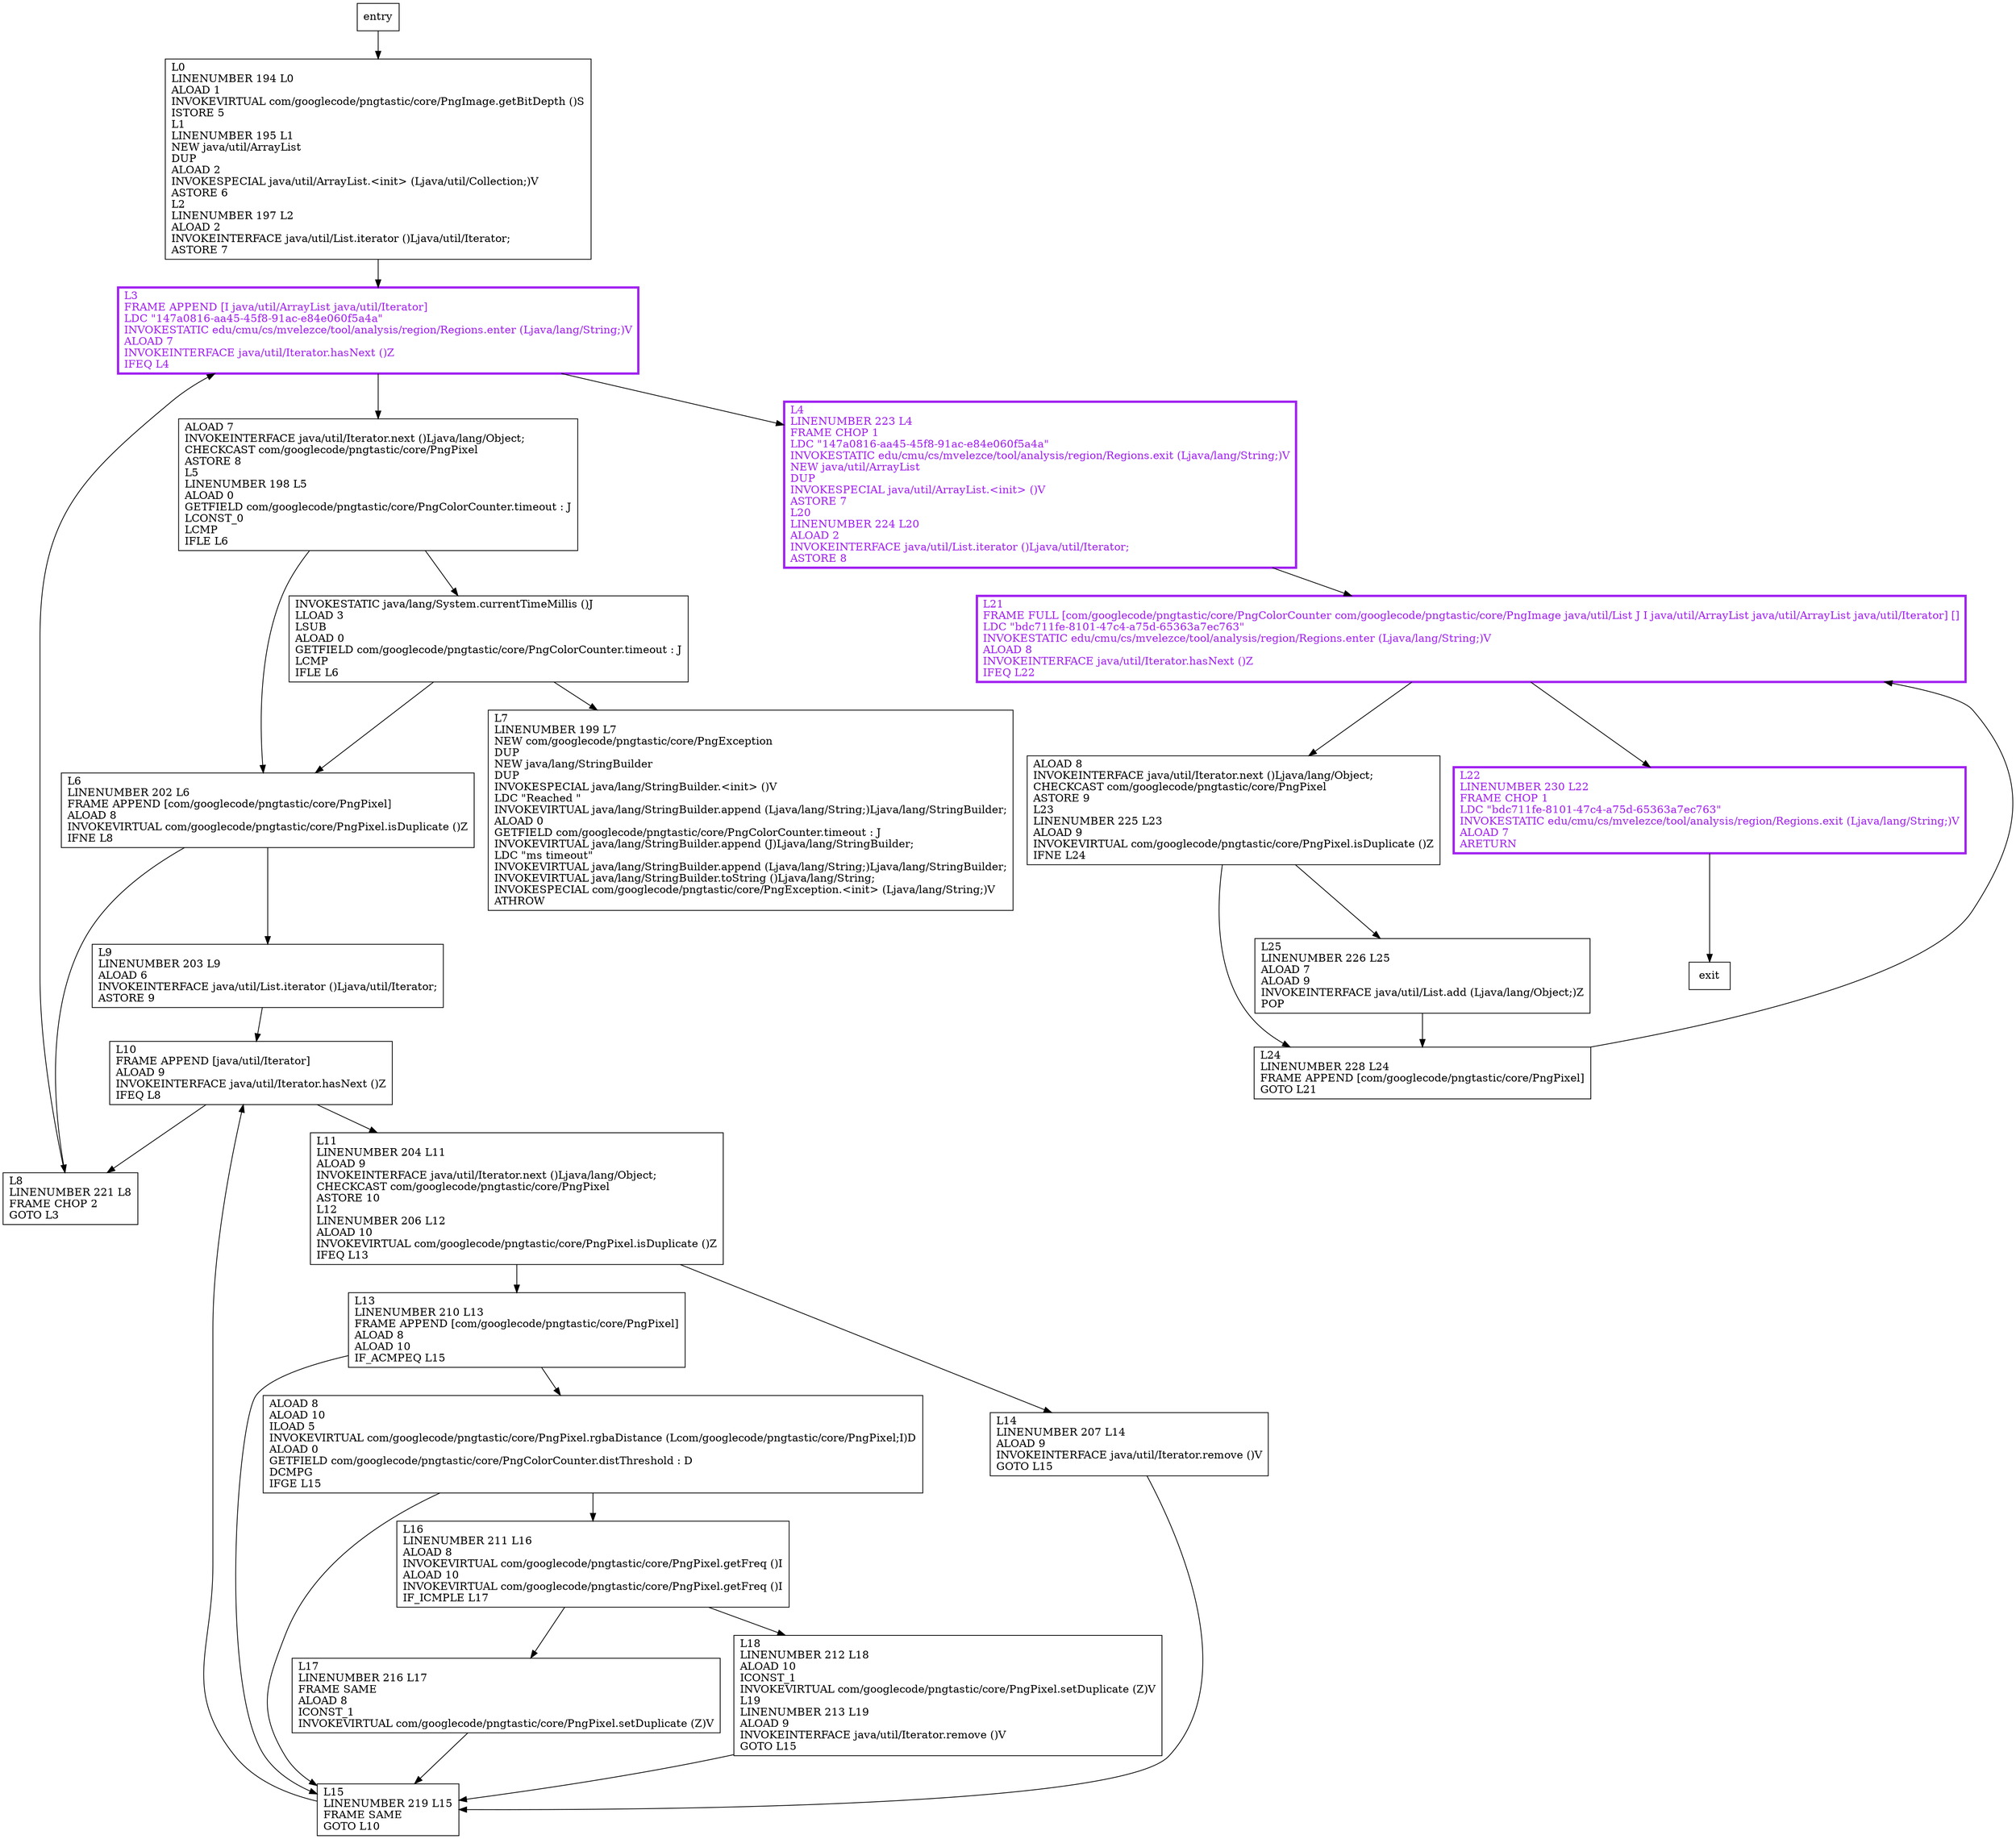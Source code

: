 digraph getMergedColors {
node [shape=record];
182531396 [label="L21\lFRAME FULL [com/googlecode/pngtastic/core/PngColorCounter com/googlecode/pngtastic/core/PngImage java/util/List J I java/util/ArrayList java/util/ArrayList java/util/Iterator] []\lLDC \"bdc711fe-8101-47c4-a75d-65363a7ec763\"\lINVOKESTATIC edu/cmu/cs/mvelezce/tool/analysis/region/Regions.enter (Ljava/lang/String;)V\lALOAD 8\lINVOKEINTERFACE java/util/Iterator.hasNext ()Z\lIFEQ L22\l"];
1766145591 [label="L24\lLINENUMBER 228 L24\lFRAME APPEND [com/googlecode/pngtastic/core/PngPixel]\lGOTO L21\l"];
1882349076 [label="L17\lLINENUMBER 216 L17\lFRAME SAME\lALOAD 8\lICONST_1\lINVOKEVIRTUAL com/googlecode/pngtastic/core/PngPixel.setDuplicate (Z)V\l"];
1867139015 [label="L25\lLINENUMBER 226 L25\lALOAD 7\lALOAD 9\lINVOKEINTERFACE java/util/List.add (Ljava/lang/Object;)Z\lPOP\l"];
221634215 [label="L0\lLINENUMBER 194 L0\lALOAD 1\lINVOKEVIRTUAL com/googlecode/pngtastic/core/PngImage.getBitDepth ()S\lISTORE 5\lL1\lLINENUMBER 195 L1\lNEW java/util/ArrayList\lDUP\lALOAD 2\lINVOKESPECIAL java/util/ArrayList.\<init\> (Ljava/util/Collection;)V\lASTORE 6\lL2\lLINENUMBER 197 L2\lALOAD 2\lINVOKEINTERFACE java/util/List.iterator ()Ljava/util/Iterator;\lASTORE 7\l"];
1583159071 [label="ALOAD 7\lINVOKEINTERFACE java/util/Iterator.next ()Ljava/lang/Object;\lCHECKCAST com/googlecode/pngtastic/core/PngPixel\lASTORE 8\lL5\lLINENUMBER 198 L5\lALOAD 0\lGETFIELD com/googlecode/pngtastic/core/PngColorCounter.timeout : J\lLCONST_0\lLCMP\lIFLE L6\l"];
2003891312 [label="L4\lLINENUMBER 223 L4\lFRAME CHOP 1\lLDC \"147a0816-aa45-45f8-91ac-e84e060f5a4a\"\lINVOKESTATIC edu/cmu/cs/mvelezce/tool/analysis/region/Regions.exit (Ljava/lang/String;)V\lNEW java/util/ArrayList\lDUP\lINVOKESPECIAL java/util/ArrayList.\<init\> ()V\lASTORE 7\lL20\lLINENUMBER 224 L20\lALOAD 2\lINVOKEINTERFACE java/util/List.iterator ()Ljava/util/Iterator;\lASTORE 8\l"];
2012330741 [label="L7\lLINENUMBER 199 L7\lNEW com/googlecode/pngtastic/core/PngException\lDUP\lNEW java/lang/StringBuilder\lDUP\lINVOKESPECIAL java/lang/StringBuilder.\<init\> ()V\lLDC \"Reached \"\lINVOKEVIRTUAL java/lang/StringBuilder.append (Ljava/lang/String;)Ljava/lang/StringBuilder;\lALOAD 0\lGETFIELD com/googlecode/pngtastic/core/PngColorCounter.timeout : J\lINVOKEVIRTUAL java/lang/StringBuilder.append (J)Ljava/lang/StringBuilder;\lLDC \"ms timeout\"\lINVOKEVIRTUAL java/lang/StringBuilder.append (Ljava/lang/String;)Ljava/lang/StringBuilder;\lINVOKEVIRTUAL java/lang/StringBuilder.toString ()Ljava/lang/String;\lINVOKESPECIAL com/googlecode/pngtastic/core/PngException.\<init\> (Ljava/lang/String;)V\lATHROW\l"];
951050903 [label="L15\lLINENUMBER 219 L15\lFRAME SAME\lGOTO L10\l"];
936292831 [label="L18\lLINENUMBER 212 L18\lALOAD 10\lICONST_1\lINVOKEVIRTUAL com/googlecode/pngtastic/core/PngPixel.setDuplicate (Z)V\lL19\lLINENUMBER 213 L19\lALOAD 9\lINVOKEINTERFACE java/util/Iterator.remove ()V\lGOTO L15\l"];
20049680 [label="L13\lLINENUMBER 210 L13\lFRAME APPEND [com/googlecode/pngtastic/core/PngPixel]\lALOAD 8\lALOAD 10\lIF_ACMPEQ L15\l"];
1437654187 [label="L14\lLINENUMBER 207 L14\lALOAD 9\lINVOKEINTERFACE java/util/Iterator.remove ()V\lGOTO L15\l"];
1816147548 [label="L9\lLINENUMBER 203 L9\lALOAD 6\lINVOKEINTERFACE java/util/List.iterator ()Ljava/util/Iterator;\lASTORE 9\l"];
1101184763 [label="L8\lLINENUMBER 221 L8\lFRAME CHOP 2\lGOTO L3\l"];
2151717 [label="L3\lFRAME APPEND [I java/util/ArrayList java/util/Iterator]\lLDC \"147a0816-aa45-45f8-91ac-e84e060f5a4a\"\lINVOKESTATIC edu/cmu/cs/mvelezce/tool/analysis/region/Regions.enter (Ljava/lang/String;)V\lALOAD 7\lINVOKEINTERFACE java/util/Iterator.hasNext ()Z\lIFEQ L4\l"];
770947228 [label="ALOAD 8\lALOAD 10\lILOAD 5\lINVOKEVIRTUAL com/googlecode/pngtastic/core/PngPixel.rgbaDistance (Lcom/googlecode/pngtastic/core/PngPixel;I)D\lALOAD 0\lGETFIELD com/googlecode/pngtastic/core/PngColorCounter.distThreshold : D\lDCMPG\lIFGE L15\l"];
2079179914 [label="L11\lLINENUMBER 204 L11\lALOAD 9\lINVOKEINTERFACE java/util/Iterator.next ()Ljava/lang/Object;\lCHECKCAST com/googlecode/pngtastic/core/PngPixel\lASTORE 10\lL12\lLINENUMBER 206 L12\lALOAD 10\lINVOKEVIRTUAL com/googlecode/pngtastic/core/PngPixel.isDuplicate ()Z\lIFEQ L13\l"];
537066525 [label="ALOAD 8\lINVOKEINTERFACE java/util/Iterator.next ()Ljava/lang/Object;\lCHECKCAST com/googlecode/pngtastic/core/PngPixel\lASTORE 9\lL23\lLINENUMBER 225 L23\lALOAD 9\lINVOKEVIRTUAL com/googlecode/pngtastic/core/PngPixel.isDuplicate ()Z\lIFNE L24\l"];
590646109 [label="L16\lLINENUMBER 211 L16\lALOAD 8\lINVOKEVIRTUAL com/googlecode/pngtastic/core/PngPixel.getFreq ()I\lALOAD 10\lINVOKEVIRTUAL com/googlecode/pngtastic/core/PngPixel.getFreq ()I\lIF_ICMPLE L17\l"];
607207372 [label="L6\lLINENUMBER 202 L6\lFRAME APPEND [com/googlecode/pngtastic/core/PngPixel]\lALOAD 8\lINVOKEVIRTUAL com/googlecode/pngtastic/core/PngPixel.isDuplicate ()Z\lIFNE L8\l"];
1644231115 [label="L22\lLINENUMBER 230 L22\lFRAME CHOP 1\lLDC \"bdc711fe-8101-47c4-a75d-65363a7ec763\"\lINVOKESTATIC edu/cmu/cs/mvelezce/tool/analysis/region/Regions.exit (Ljava/lang/String;)V\lALOAD 7\lARETURN\l"];
131206411 [label="INVOKESTATIC java/lang/System.currentTimeMillis ()J\lLLOAD 3\lLSUB\lALOAD 0\lGETFIELD com/googlecode/pngtastic/core/PngColorCounter.timeout : J\lLCMP\lIFLE L6\l"];
130668770 [label="L10\lFRAME APPEND [java/util/Iterator]\lALOAD 9\lINVOKEINTERFACE java/util/Iterator.hasNext ()Z\lIFEQ L8\l"];
entry;
exit;
1882349076 -> 951050903;
1867139015 -> 1766145591;
1583159071 -> 607207372;
1583159071 -> 131206411;
2003891312 -> 182531396;
20049680 -> 951050903;
20049680 -> 770947228;
1816147548 -> 130668770;
2079179914 -> 20049680;
2079179914 -> 1437654187;
537066525 -> 1766145591;
537066525 -> 1867139015;
590646109 -> 936292831;
590646109 -> 1882349076;
607207372 -> 1101184763;
607207372 -> 1816147548;
1644231115 -> exit;
182531396 -> 537066525;
182531396 -> 1644231115;
1766145591 -> 182531396;
221634215 -> 2151717;
951050903 -> 130668770;
entry -> 221634215;
936292831 -> 951050903;
1437654187 -> 951050903;
1101184763 -> 2151717;
2151717 -> 1583159071;
2151717 -> 2003891312;
770947228 -> 951050903;
770947228 -> 590646109;
131206411 -> 2012330741;
131206411 -> 607207372;
130668770 -> 1101184763;
130668770 -> 2079179914;
182531396[fontcolor="purple", penwidth=3, color="purple"];
2151717[fontcolor="purple", penwidth=3, color="purple"];
2003891312[fontcolor="purple", penwidth=3, color="purple"];
1644231115[fontcolor="purple", penwidth=3, color="purple"];
}
